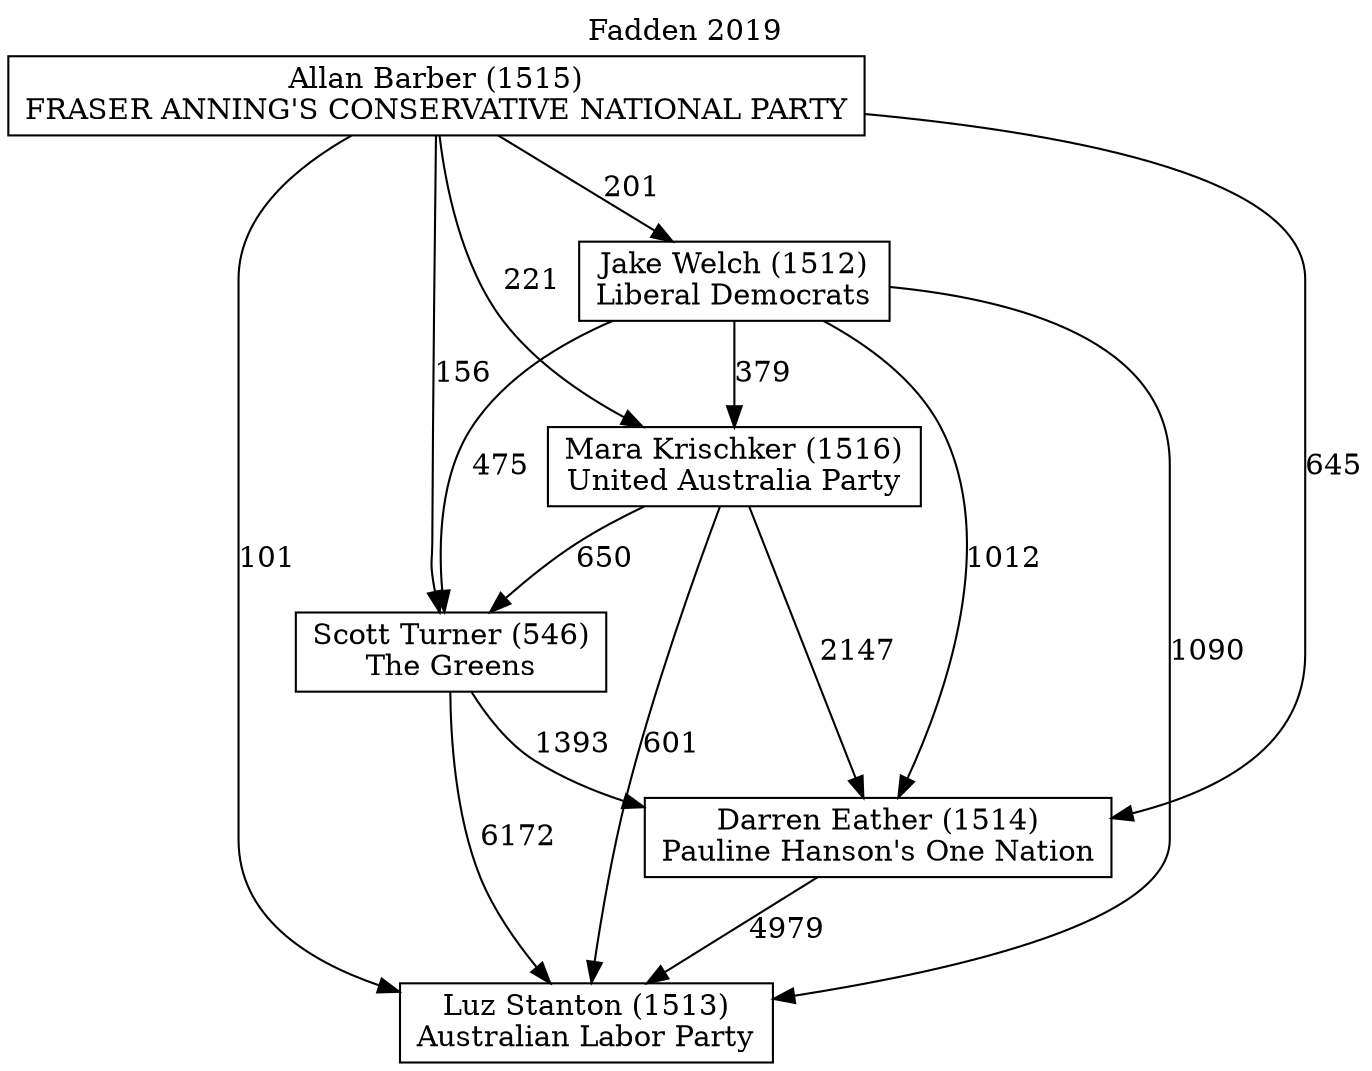 // House preference flow
digraph "Luz Stanton (1513)_Fadden_2019" {
	graph [label="Fadden 2019" labelloc=t mclimit=10]
	node [shape=box]
	"Luz Stanton (1513)" [label="Luz Stanton (1513)
Australian Labor Party"]
	"Darren Eather (1514)" [label="Darren Eather (1514)
Pauline Hanson's One Nation"]
	"Scott Turner (546)" [label="Scott Turner (546)
The Greens"]
	"Mara Krischker (1516)" [label="Mara Krischker (1516)
United Australia Party"]
	"Jake Welch (1512)" [label="Jake Welch (1512)
Liberal Democrats"]
	"Allan Barber (1515)" [label="Allan Barber (1515)
FRASER ANNING'S CONSERVATIVE NATIONAL PARTY"]
	"Darren Eather (1514)" -> "Luz Stanton (1513)" [label=4979]
	"Scott Turner (546)" -> "Darren Eather (1514)" [label=1393]
	"Mara Krischker (1516)" -> "Scott Turner (546)" [label=650]
	"Jake Welch (1512)" -> "Mara Krischker (1516)" [label=379]
	"Allan Barber (1515)" -> "Jake Welch (1512)" [label=201]
	"Scott Turner (546)" -> "Luz Stanton (1513)" [label=6172]
	"Mara Krischker (1516)" -> "Luz Stanton (1513)" [label=601]
	"Jake Welch (1512)" -> "Luz Stanton (1513)" [label=1090]
	"Allan Barber (1515)" -> "Luz Stanton (1513)" [label=101]
	"Allan Barber (1515)" -> "Mara Krischker (1516)" [label=221]
	"Jake Welch (1512)" -> "Scott Turner (546)" [label=475]
	"Allan Barber (1515)" -> "Scott Turner (546)" [label=156]
	"Mara Krischker (1516)" -> "Darren Eather (1514)" [label=2147]
	"Jake Welch (1512)" -> "Darren Eather (1514)" [label=1012]
	"Allan Barber (1515)" -> "Darren Eather (1514)" [label=645]
}
